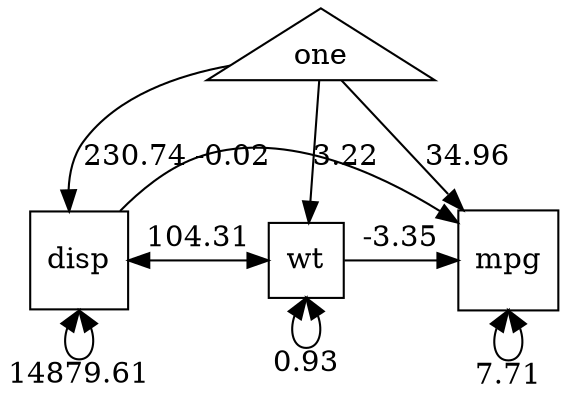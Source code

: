 digraph G {

	splines="TRUE";
	# Latents

	# Manifests
	mpg [shape = square];
	disp [shape = square];
	wt [shape = square];
	 one [shape = triangle];

	#Variances/residuals
	mpg -> mpg[label="7.71", dir=both, headport=s, tailport=s];
	disp -> disp[label="14879.61", dir=both, headport=s, tailport=s];
	wt -> wt[label="0.93", dir=both, headport=s, tailport=s];


	# Single arrow paths
	disp -> mpg [label="-0.02"];
	wt -> mpg [label="-3.35"];

	# Covariances
	disp -> wt [dir=both, label="104.31"];

	# Means paths
	one -> mpg [label="34.96"];
	one -> disp [label="230.74"];
	one -> wt [label="3.22"];

	{rank=min; };
	{rank=same; mpg disp wt};


}
